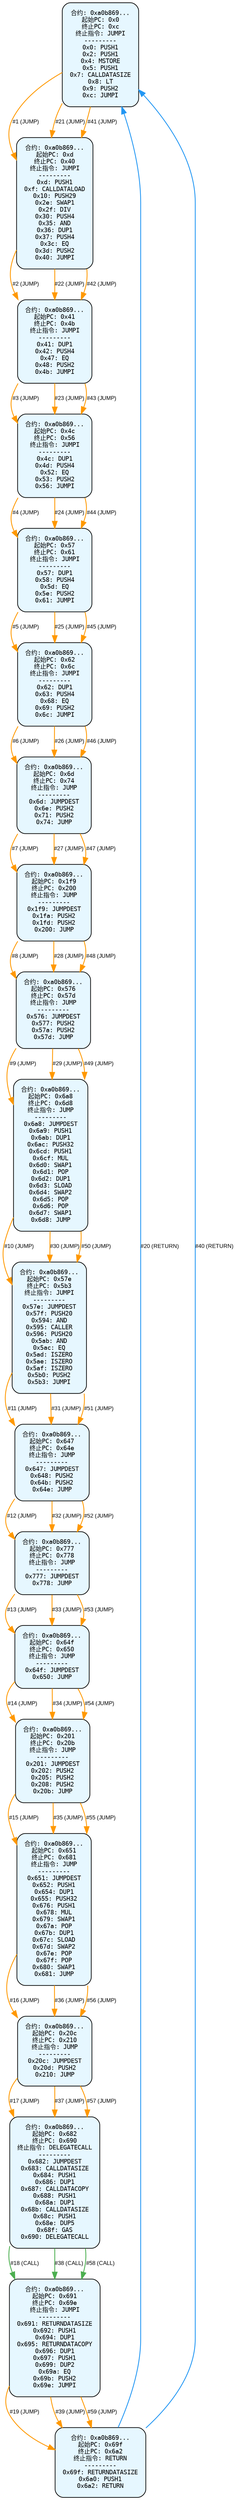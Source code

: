 digraph Contract_CFG {
    rankdir=TB;
    node [shape=box, style="filled, rounded", fontname="Monospace", fontsize=9, margin=0.15];
    edge [fontname="Arial", fontsize=8, penwidth=1.2];

    "block_0" [label="合约: 0xa0b869...
起始PC: 0x0
终止PC: 0xc
终止指令: JUMPI
---------
0x0: PUSH1
0x2: PUSH1
0x4: MSTORE
0x5: PUSH1
0x7: CALLDATASIZE
0x8: LT
0x9: PUSH2
0xc: JUMPI", fillcolor="#e6f7ff"];
    "block_d" [label="合约: 0xa0b869...
起始PC: 0xd
终止PC: 0x40
终止指令: JUMPI
---------
0xd: PUSH1
0xf: CALLDATALOAD
0x10: PUSH29
0x2e: SWAP1
0x2f: DIV
0x30: PUSH4
0x35: AND
0x36: DUP1
0x37: PUSH4
0x3c: EQ
0x3d: PUSH2
0x40: JUMPI", fillcolor="#e6f7ff"];
    "block_41" [label="合约: 0xa0b869...
起始PC: 0x41
终止PC: 0x4b
终止指令: JUMPI
---------
0x41: DUP1
0x42: PUSH4
0x47: EQ
0x48: PUSH2
0x4b: JUMPI", fillcolor="#e6f7ff"];
    "block_4c" [label="合约: 0xa0b869...
起始PC: 0x4c
终止PC: 0x56
终止指令: JUMPI
---------
0x4c: DUP1
0x4d: PUSH4
0x52: EQ
0x53: PUSH2
0x56: JUMPI", fillcolor="#e6f7ff"];
    "block_57" [label="合约: 0xa0b869...
起始PC: 0x57
终止PC: 0x61
终止指令: JUMPI
---------
0x57: DUP1
0x58: PUSH4
0x5d: EQ
0x5e: PUSH2
0x61: JUMPI", fillcolor="#e6f7ff"];
    "block_62" [label="合约: 0xa0b869...
起始PC: 0x62
终止PC: 0x6c
终止指令: JUMPI
---------
0x62: DUP1
0x63: PUSH4
0x68: EQ
0x69: PUSH2
0x6c: JUMPI", fillcolor="#e6f7ff"];
    "block_6d" [label="合约: 0xa0b869...
起始PC: 0x6d
终止PC: 0x74
终止指令: JUMP
---------
0x6d: JUMPDEST
0x6e: PUSH2
0x71: PUSH2
0x74: JUMP", fillcolor="#e6f7ff"];
    "block_1f9" [label="合约: 0xa0b869...
起始PC: 0x1f9
终止PC: 0x200
终止指令: JUMP
---------
0x1f9: JUMPDEST
0x1fa: PUSH2
0x1fd: PUSH2
0x200: JUMP", fillcolor="#e6f7ff"];
    "block_576" [label="合约: 0xa0b869...
起始PC: 0x576
终止PC: 0x57d
终止指令: JUMP
---------
0x576: JUMPDEST
0x577: PUSH2
0x57a: PUSH2
0x57d: JUMP", fillcolor="#e6f7ff"];
    "block_6a8" [label="合约: 0xa0b869...
起始PC: 0x6a8
终止PC: 0x6d8
终止指令: JUMP
---------
0x6a8: JUMPDEST
0x6a9: PUSH1
0x6ab: DUP1
0x6ac: PUSH32
0x6cd: PUSH1
0x6cf: MUL
0x6d0: SWAP1
0x6d1: POP
0x6d2: DUP1
0x6d3: SLOAD
0x6d4: SWAP2
0x6d5: POP
0x6d6: POP
0x6d7: SWAP1
0x6d8: JUMP", fillcolor="#e6f7ff"];
    "block_57e" [label="合约: 0xa0b869...
起始PC: 0x57e
终止PC: 0x5b3
终止指令: JUMPI
---------
0x57e: JUMPDEST
0x57f: PUSH20
0x594: AND
0x595: CALLER
0x596: PUSH20
0x5ab: AND
0x5ac: EQ
0x5ad: ISZERO
0x5ae: ISZERO
0x5af: ISZERO
0x5b0: PUSH2
0x5b3: JUMPI", fillcolor="#e6f7ff"];
    "block_647" [label="合约: 0xa0b869...
起始PC: 0x647
终止PC: 0x64e
终止指令: JUMP
---------
0x647: JUMPDEST
0x648: PUSH2
0x64b: PUSH2
0x64e: JUMP", fillcolor="#e6f7ff"];
    "block_777" [label="合约: 0xa0b869...
起始PC: 0x777
终止PC: 0x778
终止指令: JUMP
---------
0x777: JUMPDEST
0x778: JUMP", fillcolor="#e6f7ff"];
    "block_64f" [label="合约: 0xa0b869...
起始PC: 0x64f
终止PC: 0x650
终止指令: JUMP
---------
0x64f: JUMPDEST
0x650: JUMP", fillcolor="#e6f7ff"];
    "block_201" [label="合约: 0xa0b869...
起始PC: 0x201
终止PC: 0x20b
终止指令: JUMP
---------
0x201: JUMPDEST
0x202: PUSH2
0x205: PUSH2
0x208: PUSH2
0x20b: JUMP", fillcolor="#e6f7ff"];
    "block_651" [label="合约: 0xa0b869...
起始PC: 0x651
终止PC: 0x681
终止指令: JUMP
---------
0x651: JUMPDEST
0x652: PUSH1
0x654: DUP1
0x655: PUSH32
0x676: PUSH1
0x678: MUL
0x679: SWAP1
0x67a: POP
0x67b: DUP1
0x67c: SLOAD
0x67d: SWAP2
0x67e: POP
0x67f: POP
0x680: SWAP1
0x681: JUMP", fillcolor="#e6f7ff"];
    "block_20c" [label="合约: 0xa0b869...
起始PC: 0x20c
终止PC: 0x210
终止指令: JUMP
---------
0x20c: JUMPDEST
0x20d: PUSH2
0x210: JUMP", fillcolor="#e6f7ff"];
    "block_682" [label="合约: 0xa0b869...
起始PC: 0x682
终止PC: 0x690
终止指令: DELEGATECALL
---------
0x682: JUMPDEST
0x683: CALLDATASIZE
0x684: PUSH1
0x686: DUP1
0x687: CALLDATACOPY
0x688: PUSH1
0x68a: DUP1
0x68b: CALLDATASIZE
0x68c: PUSH1
0x68e: DUP5
0x68f: GAS
0x690: DELEGATECALL", fillcolor="#e6f7ff"];
    "block_691" [label="合约: 0xa0b869...
起始PC: 0x691
终止PC: 0x69e
终止指令: JUMPI
---------
0x691: RETURNDATASIZE
0x692: PUSH1
0x694: DUP1
0x695: RETURNDATACOPY
0x696: DUP1
0x697: PUSH1
0x699: DUP2
0x69a: EQ
0x69b: PUSH2
0x69e: JUMPI", fillcolor="#e6f7ff"];
    "block_69f" [label="合约: 0xa0b869...
起始PC: 0x69f
终止PC: 0x6a2
终止指令: RETURN
---------
0x69f: RETURNDATASIZE
0x6a0: PUSH1
0x6a2: RETURN", fillcolor="#e6f7ff"];

    "block_0" -> "block_d" [label="#1 (JUMP)", color="#ff9800"];
    "block_d" -> "block_41" [label="#2 (JUMP)", color="#ff9800"];
    "block_41" -> "block_4c" [label="#3 (JUMP)", color="#ff9800"];
    "block_4c" -> "block_57" [label="#4 (JUMP)", color="#ff9800"];
    "block_57" -> "block_62" [label="#5 (JUMP)", color="#ff9800"];
    "block_62" -> "block_6d" [label="#6 (JUMP)", color="#ff9800"];
    "block_6d" -> "block_1f9" [label="#7 (JUMP)", color="#ff9800"];
    "block_1f9" -> "block_576" [label="#8 (JUMP)", color="#ff9800"];
    "block_576" -> "block_6a8" [label="#9 (JUMP)", color="#ff9800"];
    "block_6a8" -> "block_57e" [label="#10 (JUMP)", color="#ff9800"];
    "block_57e" -> "block_647" [label="#11 (JUMP)", color="#ff9800"];
    "block_647" -> "block_777" [label="#12 (JUMP)", color="#ff9800"];
    "block_777" -> "block_64f" [label="#13 (JUMP)", color="#ff9800"];
    "block_64f" -> "block_201" [label="#14 (JUMP)", color="#ff9800"];
    "block_201" -> "block_651" [label="#15 (JUMP)", color="#ff9800"];
    "block_651" -> "block_20c" [label="#16 (JUMP)", color="#ff9800"];
    "block_20c" -> "block_682" [label="#17 (JUMP)", color="#ff9800"];
    "block_682" -> "block_691" [label="#18 (CALL)", color="#4caf50"];
    "block_691" -> "block_69f" [label="#19 (JUMP)", color="#ff9800"];
    "block_69f" -> "block_0" [label="#20 (RETURN)", color="#2196f3"];
    "block_0" -> "block_d" [label="#21 (JUMP)", color="#ff9800"];
    "block_d" -> "block_41" [label="#22 (JUMP)", color="#ff9800"];
    "block_41" -> "block_4c" [label="#23 (JUMP)", color="#ff9800"];
    "block_4c" -> "block_57" [label="#24 (JUMP)", color="#ff9800"];
    "block_57" -> "block_62" [label="#25 (JUMP)", color="#ff9800"];
    "block_62" -> "block_6d" [label="#26 (JUMP)", color="#ff9800"];
    "block_6d" -> "block_1f9" [label="#27 (JUMP)", color="#ff9800"];
    "block_1f9" -> "block_576" [label="#28 (JUMP)", color="#ff9800"];
    "block_576" -> "block_6a8" [label="#29 (JUMP)", color="#ff9800"];
    "block_6a8" -> "block_57e" [label="#30 (JUMP)", color="#ff9800"];
    "block_57e" -> "block_647" [label="#31 (JUMP)", color="#ff9800"];
    "block_647" -> "block_777" [label="#32 (JUMP)", color="#ff9800"];
    "block_777" -> "block_64f" [label="#33 (JUMP)", color="#ff9800"];
    "block_64f" -> "block_201" [label="#34 (JUMP)", color="#ff9800"];
    "block_201" -> "block_651" [label="#35 (JUMP)", color="#ff9800"];
    "block_651" -> "block_20c" [label="#36 (JUMP)", color="#ff9800"];
    "block_20c" -> "block_682" [label="#37 (JUMP)", color="#ff9800"];
    "block_682" -> "block_691" [label="#38 (CALL)", color="#4caf50"];
    "block_691" -> "block_69f" [label="#39 (JUMP)", color="#ff9800"];
    "block_69f" -> "block_0" [label="#40 (RETURN)", color="#2196f3"];
    "block_0" -> "block_d" [label="#41 (JUMP)", color="#ff9800"];
    "block_d" -> "block_41" [label="#42 (JUMP)", color="#ff9800"];
    "block_41" -> "block_4c" [label="#43 (JUMP)", color="#ff9800"];
    "block_4c" -> "block_57" [label="#44 (JUMP)", color="#ff9800"];
    "block_57" -> "block_62" [label="#45 (JUMP)", color="#ff9800"];
    "block_62" -> "block_6d" [label="#46 (JUMP)", color="#ff9800"];
    "block_6d" -> "block_1f9" [label="#47 (JUMP)", color="#ff9800"];
    "block_1f9" -> "block_576" [label="#48 (JUMP)", color="#ff9800"];
    "block_576" -> "block_6a8" [label="#49 (JUMP)", color="#ff9800"];
    "block_6a8" -> "block_57e" [label="#50 (JUMP)", color="#ff9800"];
    "block_57e" -> "block_647" [label="#51 (JUMP)", color="#ff9800"];
    "block_647" -> "block_777" [label="#52 (JUMP)", color="#ff9800"];
    "block_777" -> "block_64f" [label="#53 (JUMP)", color="#ff9800"];
    "block_64f" -> "block_201" [label="#54 (JUMP)", color="#ff9800"];
    "block_201" -> "block_651" [label="#55 (JUMP)", color="#ff9800"];
    "block_651" -> "block_20c" [label="#56 (JUMP)", color="#ff9800"];
    "block_20c" -> "block_682" [label="#57 (JUMP)", color="#ff9800"];
    "block_682" -> "block_691" [label="#58 (CALL)", color="#4caf50"];
    "block_691" -> "block_69f" [label="#59 (JUMP)", color="#ff9800"];
}